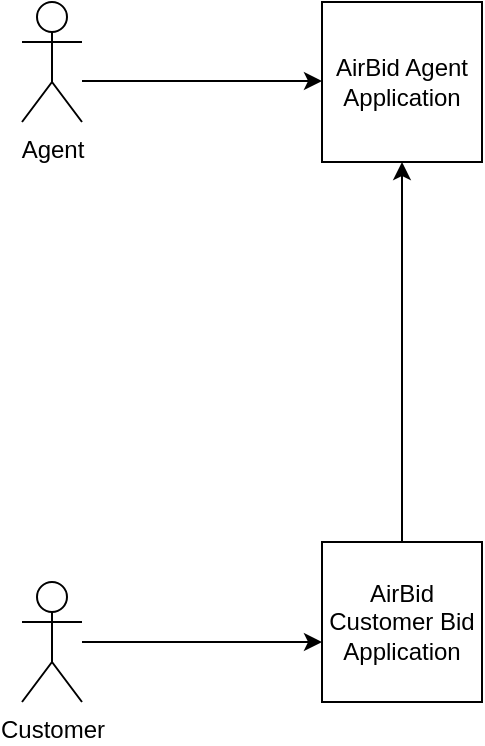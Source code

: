<mxfile version="24.7.17">
  <diagram name="Page-1" id="pxzAmjlfFoY1moTTHv_x">
    <mxGraphModel dx="2074" dy="1049" grid="1" gridSize="10" guides="1" tooltips="1" connect="1" arrows="1" fold="1" page="1" pageScale="1" pageWidth="850" pageHeight="1100" math="0" shadow="0">
      <root>
        <mxCell id="0" />
        <mxCell id="1" parent="0" />
        <mxCell id="j7z1QLIBkX-LWICDHEFR-1" value="AirBid Agent Application" style="whiteSpace=wrap;html=1;aspect=fixed;" vertex="1" parent="1">
          <mxGeometry x="200" y="270" width="80" height="80" as="geometry" />
        </mxCell>
        <mxCell id="j7z1QLIBkX-LWICDHEFR-2" value="Agent" style="shape=umlActor;verticalLabelPosition=bottom;verticalAlign=top;html=1;outlineConnect=0;" vertex="1" parent="1">
          <mxGeometry x="50" y="270" width="30" height="60" as="geometry" />
        </mxCell>
        <mxCell id="j7z1QLIBkX-LWICDHEFR-9" style="edgeStyle=orthogonalEdgeStyle;rounded=0;orthogonalLoop=1;jettySize=auto;html=1;entryX=0.5;entryY=1;entryDx=0;entryDy=0;" edge="1" parent="1" source="j7z1QLIBkX-LWICDHEFR-3" target="j7z1QLIBkX-LWICDHEFR-1">
          <mxGeometry relative="1" as="geometry" />
        </mxCell>
        <mxCell id="j7z1QLIBkX-LWICDHEFR-3" value="AirBid Customer Bid Application" style="whiteSpace=wrap;html=1;aspect=fixed;" vertex="1" parent="1">
          <mxGeometry x="200" y="540" width="80" height="80" as="geometry" />
        </mxCell>
        <mxCell id="j7z1QLIBkX-LWICDHEFR-5" style="edgeStyle=orthogonalEdgeStyle;rounded=0;orthogonalLoop=1;jettySize=auto;html=1;" edge="1" parent="1" source="j7z1QLIBkX-LWICDHEFR-4">
          <mxGeometry relative="1" as="geometry">
            <mxPoint x="200" y="590" as="targetPoint" />
          </mxGeometry>
        </mxCell>
        <mxCell id="j7z1QLIBkX-LWICDHEFR-4" value="Customer" style="shape=umlActor;verticalLabelPosition=bottom;verticalAlign=top;html=1;outlineConnect=0;" vertex="1" parent="1">
          <mxGeometry x="50" y="560" width="30" height="60" as="geometry" />
        </mxCell>
        <mxCell id="j7z1QLIBkX-LWICDHEFR-10" style="edgeStyle=orthogonalEdgeStyle;rounded=0;orthogonalLoop=1;jettySize=auto;html=1;" edge="1" parent="1">
          <mxGeometry relative="1" as="geometry">
            <mxPoint x="200" y="309.5" as="targetPoint" />
            <mxPoint x="80" y="309.5" as="sourcePoint" />
          </mxGeometry>
        </mxCell>
      </root>
    </mxGraphModel>
  </diagram>
</mxfile>
